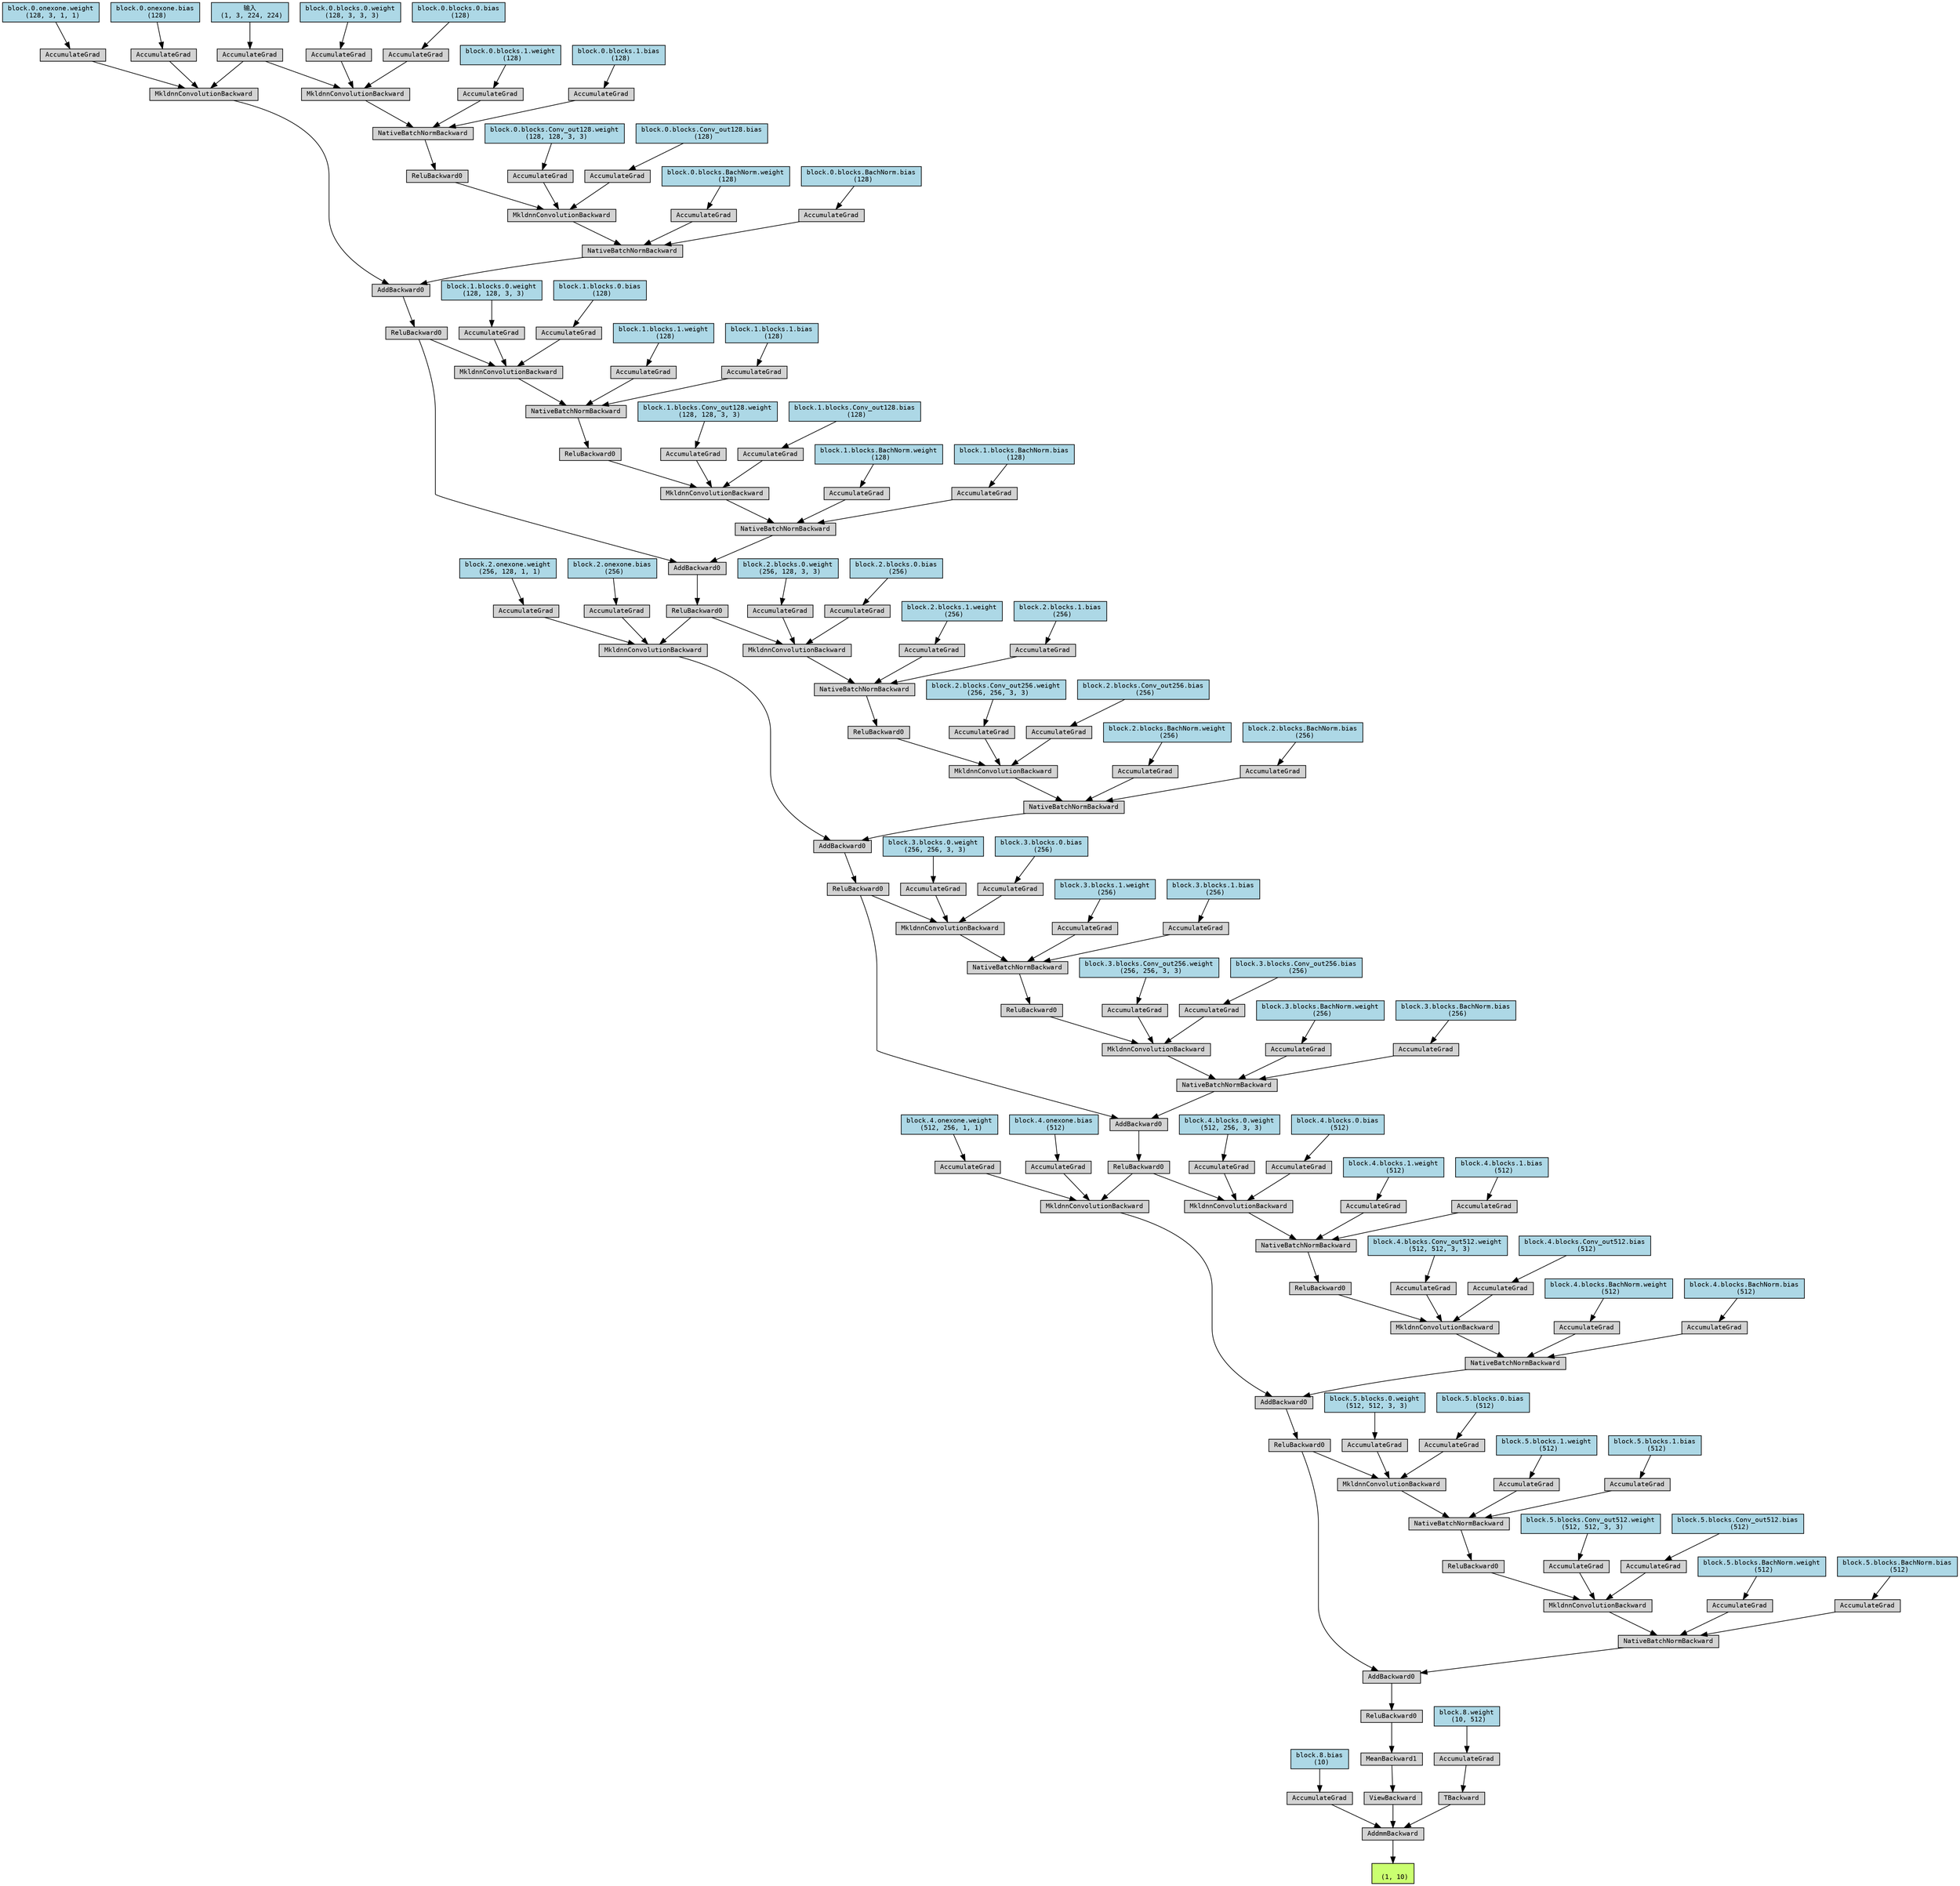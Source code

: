 digraph {
	graph [size="49.949999999999996,49.949999999999996"]
	node [align=left fontname=monospace fontsize=10 height=0.2 ranksep=0.1 shape=box style=filled]
	140556717992576 [label="
 (1, 10)" fillcolor=darkolivegreen1]
	140556718007296 [label=AddmmBackward]
	140556718007392 -> 140556718007296
	140556717992064 [label="block.8.bias
 (10)" fillcolor=lightblue]
	140556717992064 -> 140556718007392
	140556718007392 [label=AccumulateGrad]
	140556718007344 -> 140556718007296
	140556718007344 [label=ViewBackward]
	140556718007200 -> 140556718007344
	140556718007200 [label=MeanBackward1]
	140556718007536 -> 140556718007200
	140556718007536 [label=ReluBackward0]
	140556718007632 -> 140556718007536
	140556718007632 [label=AddBackward0]
	140556718007728 -> 140556718007632
	140556718007728 [label=NativeBatchNormBackward]
	140556718007872 -> 140556718007728
	140556718007872 [label=MkldnnConvolutionBackward]
	140556718008064 -> 140556718007872
	140556718008064 [label=ReluBackward0]
	140556718008256 -> 140556718008064
	140556718008256 [label=NativeBatchNormBackward]
	140556718008352 -> 140556718008256
	140556718008352 [label=MkldnnConvolutionBackward]
	140556718007680 -> 140556718008352
	140556718007680 [label=ReluBackward0]
	140556718008688 -> 140556718007680
	140556718008688 [label=AddBackward0]
	140556718008784 -> 140556718008688
	140556718008784 [label=NativeBatchNormBackward]
	140556718008928 -> 140556718008784
	140556718008928 [label=MkldnnConvolutionBackward]
	140556718009120 -> 140556718008928
	140556718009120 [label=ReluBackward0]
	140556718009312 -> 140556718009120
	140556718009312 [label=NativeBatchNormBackward]
	140556718009408 -> 140556718009312
	140556718009408 [label=MkldnnConvolutionBackward]
	140556718009600 -> 140556718009408
	140556718009600 [label=ReluBackward0]
	140556718009792 -> 140556718009600
	140556718009792 [label=AddBackward0]
	140556718009888 -> 140556718009792
	140556718009888 [label=NativeBatchNormBackward]
	140556718010032 -> 140556718009888
	140556718010032 [label=MkldnnConvolutionBackward]
	140556718010224 -> 140556718010032
	140556718010224 [label=ReluBackward0]
	140556718010320 -> 140556718010224
	140556718010320 [label=NativeBatchNormBackward]
	140556718067920 -> 140556718010320
	140556718067920 [label=MkldnnConvolutionBackward]
	140556718009840 -> 140556718067920
	140556718009840 [label=ReluBackward0]
	140556718068256 -> 140556718009840
	140556718068256 [label=AddBackward0]
	140556718068352 -> 140556718068256
	140556718068352 [label=NativeBatchNormBackward]
	140556718068496 -> 140556718068352
	140556718068496 [label=MkldnnConvolutionBackward]
	140556718068688 -> 140556718068496
	140556718068688 [label=ReluBackward0]
	140556718068880 -> 140556718068688
	140556718068880 [label=NativeBatchNormBackward]
	140556718068976 -> 140556718068880
	140556718068976 [label=MkldnnConvolutionBackward]
	140556718069168 -> 140556718068976
	140556718069168 [label=ReluBackward0]
	140556718069360 -> 140556718069168
	140556718069360 [label=AddBackward0]
	140556718069456 -> 140556718069360
	140556718069456 [label=NativeBatchNormBackward]
	140556718069600 -> 140556718069456
	140556718069600 [label=MkldnnConvolutionBackward]
	140556718069792 -> 140556718069600
	140556718069792 [label=ReluBackward0]
	140556718069984 -> 140556718069792
	140556718069984 [label=NativeBatchNormBackward]
	140556718070080 -> 140556718069984
	140556718070080 [label=MkldnnConvolutionBackward]
	140556718069408 -> 140556718070080
	140556718069408 [label=ReluBackward0]
	140556718070416 -> 140556718069408
	140556718070416 [label=AddBackward0]
	140556718070512 -> 140556718070416
	140556718070512 [label=NativeBatchNormBackward]
	140556718070656 -> 140556718070512
	140556718070656 [label=MkldnnConvolutionBackward]
	140556718070848 -> 140556718070656
	140556718070848 [label=ReluBackward0]
	140556718071040 -> 140556718070848
	140556718071040 [label=NativeBatchNormBackward]
	140556718071136 -> 140556718071040
	140556718071136 [label=MkldnnConvolutionBackward]
	140556718071328 -> 140556718071136
	140556717993280 [label="输入
 (1, 3, 224, 224)" fillcolor=lightblue]
	140556717993280 -> 140556718071328
	140556718071328 [label=AccumulateGrad]
	140556718071280 -> 140556718071136
	140556718376512 [label="block.0.blocks.0.weight
 (128, 3, 3, 3)" fillcolor=lightblue]
	140556718376512 -> 140556718071280
	140556718071280 [label=AccumulateGrad]
	140556718071232 -> 140556718071136
	140556718376640 [label="block.0.blocks.0.bias
 (128)" fillcolor=lightblue]
	140556718376640 -> 140556718071232
	140556718071232 [label=AccumulateGrad]
	140556718071088 -> 140556718071040
	140556718376832 [label="block.0.blocks.1.weight
 (128)" fillcolor=lightblue]
	140556718376832 -> 140556718071088
	140556718071088 [label=AccumulateGrad]
	140556718070944 -> 140556718071040
	140556718376960 [label="block.0.blocks.1.bias
 (128)" fillcolor=lightblue]
	140556718376960 -> 140556718070944
	140556718070944 [label=AccumulateGrad]
	140556718070800 -> 140556718070656
	140556718377408 [label="block.0.blocks.Conv_out128.weight
 (128, 128, 3, 3)" fillcolor=lightblue]
	140556718377408 -> 140556718070800
	140556718070800 [label=AccumulateGrad]
	140556718070752 -> 140556718070656
	140556718377600 [label="block.0.blocks.Conv_out128.bias
 (128)" fillcolor=lightblue]
	140556718377600 -> 140556718070752
	140556718070752 [label=AccumulateGrad]
	140556718070608 -> 140556718070512
	140556718377792 [label="block.0.blocks.BachNorm.weight
 (128)" fillcolor=lightblue]
	140556718377792 -> 140556718070608
	140556718070608 [label=AccumulateGrad]
	140556718070560 -> 140556718070512
	140556718377920 [label="block.0.blocks.BachNorm.bias
 (128)" fillcolor=lightblue]
	140556718377920 -> 140556718070560
	140556718070560 [label=AccumulateGrad]
	140556718070464 -> 140556718070416
	140556718070464 [label=MkldnnConvolutionBackward]
	140556718071328 -> 140556718070464
	140556718070992 -> 140556718070464
	140556718377664 [label="block.0.onexone.weight
 (128, 3, 1, 1)" fillcolor=lightblue]
	140556718377664 -> 140556718070992
	140556718070992 [label=AccumulateGrad]
	140556718070896 -> 140556718070464
	140556718378240 [label="block.0.onexone.bias
 (128)" fillcolor=lightblue]
	140556718378240 -> 140556718070896
	140556718070896 [label=AccumulateGrad]
	140556718070272 -> 140556718070080
	140556718376256 [label="block.1.blocks.0.weight
 (128, 128, 3, 3)" fillcolor=lightblue]
	140556718376256 -> 140556718070272
	140556718070272 [label=AccumulateGrad]
	140556718070224 -> 140556718070080
	140556718378304 [label="block.1.blocks.0.bias
 (128)" fillcolor=lightblue]
	140556718378304 -> 140556718070224
	140556718070224 [label=AccumulateGrad]
	140556718070032 -> 140556718069984
	140556718378496 [label="block.1.blocks.1.weight
 (128)" fillcolor=lightblue]
	140556718378496 -> 140556718070032
	140556718070032 [label=AccumulateGrad]
	140556718069888 -> 140556718069984
	140556718378624 [label="block.1.blocks.1.bias
 (128)" fillcolor=lightblue]
	140556718378624 -> 140556718069888
	140556718069888 [label=AccumulateGrad]
	140556718069744 -> 140556718069600
	140556717908224 [label="block.1.blocks.Conv_out128.weight
 (128, 128, 3, 3)" fillcolor=lightblue]
	140556717908224 -> 140556718069744
	140556718069744 [label=AccumulateGrad]
	140556718069696 -> 140556718069600
	140556717908352 [label="block.1.blocks.Conv_out128.bias
 (128)" fillcolor=lightblue]
	140556717908352 -> 140556718069696
	140556718069696 [label=AccumulateGrad]
	140556718069552 -> 140556718069456
	140556717908608 [label="block.1.blocks.BachNorm.weight
 (128)" fillcolor=lightblue]
	140556717908608 -> 140556718069552
	140556718069552 [label=AccumulateGrad]
	140556718069504 -> 140556718069456
	140556717908736 [label="block.1.blocks.BachNorm.bias
 (128)" fillcolor=lightblue]
	140556717908736 -> 140556718069504
	140556718069504 [label=AccumulateGrad]
	140556718069408 -> 140556718069360
	140556718069120 -> 140556718068976
	140556717909056 [label="block.2.blocks.0.weight
 (256, 128, 3, 3)" fillcolor=lightblue]
	140556717909056 -> 140556718069120
	140556718069120 [label=AccumulateGrad]
	140556718069072 -> 140556718068976
	140556717909184 [label="block.2.blocks.0.bias
 (256)" fillcolor=lightblue]
	140556717909184 -> 140556718069072
	140556718069072 [label=AccumulateGrad]
	140556718068928 -> 140556718068880
	140556717909504 [label="block.2.blocks.1.weight
 (256)" fillcolor=lightblue]
	140556717909504 -> 140556718068928
	140556718068928 [label=AccumulateGrad]
	140556718068784 -> 140556718068880
	140556717909632 [label="block.2.blocks.1.bias
 (256)" fillcolor=lightblue]
	140556717909632 -> 140556718068784
	140556718068784 [label=AccumulateGrad]
	140556718068640 -> 140556718068496
	140556717910336 [label="block.2.blocks.Conv_out256.weight
 (256, 256, 3, 3)" fillcolor=lightblue]
	140556717910336 -> 140556718068640
	140556718068640 [label=AccumulateGrad]
	140556718068592 -> 140556718068496
	140556717910464 [label="block.2.blocks.Conv_out256.bias
 (256)" fillcolor=lightblue]
	140556717910464 -> 140556718068592
	140556718068592 [label=AccumulateGrad]
	140556718068448 -> 140556718068352
	140556717910784 [label="block.2.blocks.BachNorm.weight
 (256)" fillcolor=lightblue]
	140556717910784 -> 140556718068448
	140556718068448 [label=AccumulateGrad]
	140556718068400 -> 140556718068352
	140556717910912 [label="block.2.blocks.BachNorm.bias
 (256)" fillcolor=lightblue]
	140556717910912 -> 140556718068400
	140556718068400 [label=AccumulateGrad]
	140556718068304 -> 140556718068256
	140556718068304 [label=MkldnnConvolutionBackward]
	140556718069168 -> 140556718068304
	140556718068832 -> 140556718068304
	140556717910656 [label="block.2.onexone.weight
 (256, 128, 1, 1)" fillcolor=lightblue]
	140556717910656 -> 140556718068832
	140556718068832 [label=AccumulateGrad]
	140556718068736 -> 140556718068304
	140556717911296 [label="block.2.onexone.bias
 (256)" fillcolor=lightblue]
	140556717911296 -> 140556718068736
	140556718068736 [label=AccumulateGrad]
	140556718068112 -> 140556718067920
	140556717911424 [label="block.3.blocks.0.weight
 (256, 256, 3, 3)" fillcolor=lightblue]
	140556717911424 -> 140556718068112
	140556718068112 [label=AccumulateGrad]
	140556718068064 -> 140556718067920
	140556717911552 [label="block.3.blocks.0.bias
 (256)" fillcolor=lightblue]
	140556717911552 -> 140556718068064
	140556718068064 [label=AccumulateGrad]
	140556718067872 -> 140556718010320
	140556717911808 [label="block.3.blocks.1.weight
 (256)" fillcolor=lightblue]
	140556717911808 -> 140556718067872
	140556718067872 [label=AccumulateGrad]
	140556718067776 -> 140556718010320
	140556717911936 [label="block.3.blocks.1.bias
 (256)" fillcolor=lightblue]
	140556717911936 -> 140556718067776
	140556718067776 [label=AccumulateGrad]
	140556718010176 -> 140556718010032
	140556717949568 [label="block.3.blocks.Conv_out256.weight
 (256, 256, 3, 3)" fillcolor=lightblue]
	140556717949568 -> 140556718010176
	140556718010176 [label=AccumulateGrad]
	140556718010128 -> 140556718010032
	140556717949696 [label="block.3.blocks.Conv_out256.bias
 (256)" fillcolor=lightblue]
	140556717949696 -> 140556718010128
	140556718010128 [label=AccumulateGrad]
	140556718009984 -> 140556718009888
	140556717950016 [label="block.3.blocks.BachNorm.weight
 (256)" fillcolor=lightblue]
	140556717950016 -> 140556718009984
	140556718009984 [label=AccumulateGrad]
	140556718009936 -> 140556718009888
	140556717950144 [label="block.3.blocks.BachNorm.bias
 (256)" fillcolor=lightblue]
	140556717950144 -> 140556718009936
	140556718009936 [label=AccumulateGrad]
	140556718009840 -> 140556718009792
	140556718009552 -> 140556718009408
	140556717950464 [label="block.4.blocks.0.weight
 (512, 256, 3, 3)" fillcolor=lightblue]
	140556717950464 -> 140556718009552
	140556718009552 [label=AccumulateGrad]
	140556718009504 -> 140556718009408
	140556717950592 [label="block.4.blocks.0.bias
 (512)" fillcolor=lightblue]
	140556717950592 -> 140556718009504
	140556718009504 [label=AccumulateGrad]
	140556718009360 -> 140556718009312
	140556717950912 [label="block.4.blocks.1.weight
 (512)" fillcolor=lightblue]
	140556717950912 -> 140556718009360
	140556718009360 [label=AccumulateGrad]
	140556718009216 -> 140556718009312
	140556717951040 [label="block.4.blocks.1.bias
 (512)" fillcolor=lightblue]
	140556717951040 -> 140556718009216
	140556718009216 [label=AccumulateGrad]
	140556718009072 -> 140556718008928
	140556717951744 [label="block.4.blocks.Conv_out512.weight
 (512, 512, 3, 3)" fillcolor=lightblue]
	140556717951744 -> 140556718009072
	140556718009072 [label=AccumulateGrad]
	140556718009024 -> 140556718008928
	140556717951872 [label="block.4.blocks.Conv_out512.bias
 (512)" fillcolor=lightblue]
	140556717951872 -> 140556718009024
	140556718009024 [label=AccumulateGrad]
	140556718008880 -> 140556718008784
	140556717952192 [label="block.4.blocks.BachNorm.weight
 (512)" fillcolor=lightblue]
	140556717952192 -> 140556718008880
	140556718008880 [label=AccumulateGrad]
	140556718008832 -> 140556718008784
	140556717952320 [label="block.4.blocks.BachNorm.bias
 (512)" fillcolor=lightblue]
	140556717952320 -> 140556718008832
	140556718008832 [label=AccumulateGrad]
	140556718008736 -> 140556718008688
	140556718008736 [label=MkldnnConvolutionBackward]
	140556718009600 -> 140556718008736
	140556718009264 -> 140556718008736
	140556717952832 [label="block.4.onexone.weight
 (512, 256, 1, 1)" fillcolor=lightblue]
	140556717952832 -> 140556718009264
	140556718009264 [label=AccumulateGrad]
	140556718009168 -> 140556718008736
	140556717952960 [label="block.4.onexone.bias
 (512)" fillcolor=lightblue]
	140556717952960 -> 140556718009168
	140556718009168 [label=AccumulateGrad]
	140556718008544 -> 140556718008352
	140556717990272 [label="block.5.blocks.0.weight
 (512, 512, 3, 3)" fillcolor=lightblue]
	140556717990272 -> 140556718008544
	140556718008544 [label=AccumulateGrad]
	140556718008496 -> 140556718008352
	140556717990400 [label="block.5.blocks.0.bias
 (512)" fillcolor=lightblue]
	140556717990400 -> 140556718008496
	140556718008496 [label=AccumulateGrad]
	140556718008304 -> 140556718008256
	140556717990656 [label="block.5.blocks.1.weight
 (512)" fillcolor=lightblue]
	140556717990656 -> 140556718008304
	140556718008304 [label=AccumulateGrad]
	140556718008160 -> 140556718008256
	140556717990784 [label="block.5.blocks.1.bias
 (512)" fillcolor=lightblue]
	140556717990784 -> 140556718008160
	140556718008160 [label=AccumulateGrad]
	140556718008016 -> 140556718007872
	140556717991744 [label="block.5.blocks.Conv_out512.weight
 (512, 512, 3, 3)" fillcolor=lightblue]
	140556717991744 -> 140556718008016
	140556718008016 [label=AccumulateGrad]
	140556718007968 -> 140556718007872
	140556717991872 [label="block.5.blocks.Conv_out512.bias
 (512)" fillcolor=lightblue]
	140556717991872 -> 140556718007968
	140556718007968 [label=AccumulateGrad]
	140556718007824 -> 140556718007728
	140556717992192 [label="block.5.blocks.BachNorm.weight
 (512)" fillcolor=lightblue]
	140556717992192 -> 140556718007824
	140556718007824 [label=AccumulateGrad]
	140556718007776 -> 140556718007728
	140556717992320 [label="block.5.blocks.BachNorm.bias
 (512)" fillcolor=lightblue]
	140556717992320 -> 140556718007776
	140556718007776 [label=AccumulateGrad]
	140556718007680 -> 140556718007632
	140556718007248 -> 140556718007296
	140556718007248 [label=TBackward]
	140556718007584 -> 140556718007248
	140556772097408 [label="block.8.weight
 (10, 512)" fillcolor=lightblue]
	140556772097408 -> 140556718007584
	140556718007584 [label=AccumulateGrad]
	140556718007296 -> 140556717992576
}
